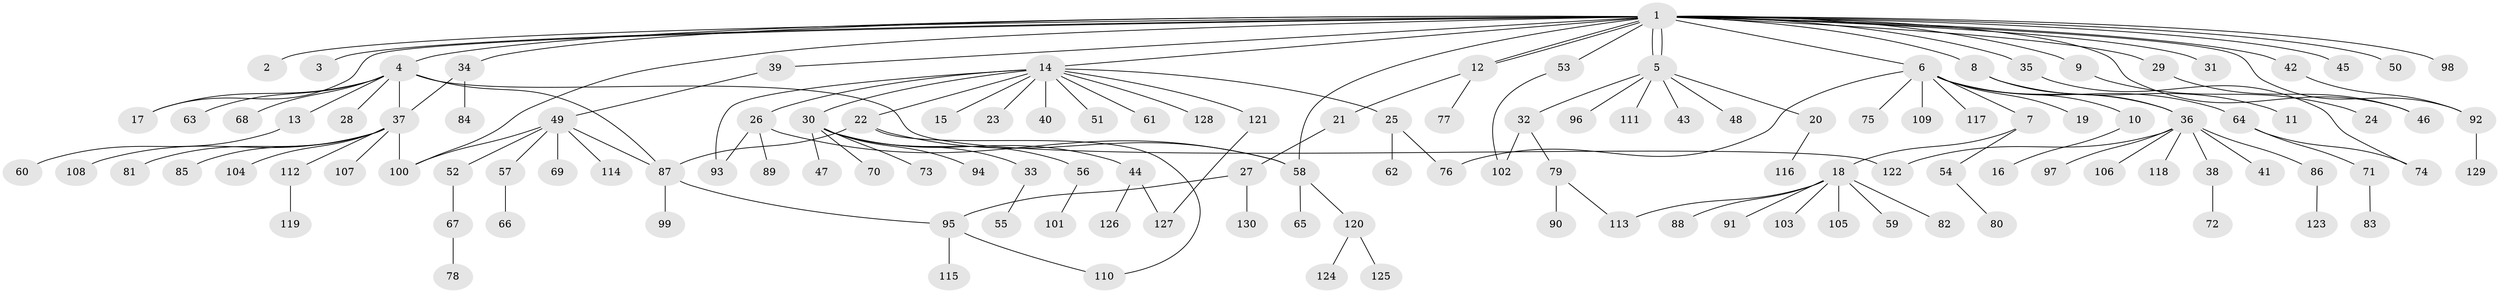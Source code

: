 // Generated by graph-tools (version 1.1) at 2025/14/03/09/25 04:14:46]
// undirected, 130 vertices, 151 edges
graph export_dot {
graph [start="1"]
  node [color=gray90,style=filled];
  1;
  2;
  3;
  4;
  5;
  6;
  7;
  8;
  9;
  10;
  11;
  12;
  13;
  14;
  15;
  16;
  17;
  18;
  19;
  20;
  21;
  22;
  23;
  24;
  25;
  26;
  27;
  28;
  29;
  30;
  31;
  32;
  33;
  34;
  35;
  36;
  37;
  38;
  39;
  40;
  41;
  42;
  43;
  44;
  45;
  46;
  47;
  48;
  49;
  50;
  51;
  52;
  53;
  54;
  55;
  56;
  57;
  58;
  59;
  60;
  61;
  62;
  63;
  64;
  65;
  66;
  67;
  68;
  69;
  70;
  71;
  72;
  73;
  74;
  75;
  76;
  77;
  78;
  79;
  80;
  81;
  82;
  83;
  84;
  85;
  86;
  87;
  88;
  89;
  90;
  91;
  92;
  93;
  94;
  95;
  96;
  97;
  98;
  99;
  100;
  101;
  102;
  103;
  104;
  105;
  106;
  107;
  108;
  109;
  110;
  111;
  112;
  113;
  114;
  115;
  116;
  117;
  118;
  119;
  120;
  121;
  122;
  123;
  124;
  125;
  126;
  127;
  128;
  129;
  130;
  1 -- 2;
  1 -- 3;
  1 -- 4;
  1 -- 5;
  1 -- 5;
  1 -- 6;
  1 -- 8;
  1 -- 9;
  1 -- 12;
  1 -- 12;
  1 -- 14;
  1 -- 17;
  1 -- 29;
  1 -- 31;
  1 -- 34;
  1 -- 35;
  1 -- 39;
  1 -- 42;
  1 -- 45;
  1 -- 46;
  1 -- 50;
  1 -- 53;
  1 -- 58;
  1 -- 92;
  1 -- 98;
  1 -- 100;
  4 -- 13;
  4 -- 17;
  4 -- 28;
  4 -- 37;
  4 -- 63;
  4 -- 68;
  4 -- 87;
  4 -- 122;
  5 -- 20;
  5 -- 32;
  5 -- 43;
  5 -- 48;
  5 -- 96;
  5 -- 111;
  6 -- 7;
  6 -- 10;
  6 -- 19;
  6 -- 36;
  6 -- 64;
  6 -- 75;
  6 -- 76;
  6 -- 109;
  6 -- 117;
  7 -- 18;
  7 -- 54;
  8 -- 11;
  8 -- 36;
  9 -- 24;
  10 -- 16;
  12 -- 21;
  12 -- 77;
  13 -- 60;
  14 -- 15;
  14 -- 22;
  14 -- 23;
  14 -- 25;
  14 -- 26;
  14 -- 30;
  14 -- 40;
  14 -- 51;
  14 -- 61;
  14 -- 93;
  14 -- 121;
  14 -- 128;
  18 -- 59;
  18 -- 82;
  18 -- 88;
  18 -- 91;
  18 -- 103;
  18 -- 105;
  18 -- 113;
  20 -- 116;
  21 -- 27;
  22 -- 58;
  22 -- 87;
  22 -- 110;
  25 -- 62;
  25 -- 76;
  26 -- 58;
  26 -- 89;
  26 -- 93;
  27 -- 95;
  27 -- 130;
  29 -- 46;
  30 -- 33;
  30 -- 44;
  30 -- 47;
  30 -- 56;
  30 -- 70;
  30 -- 73;
  30 -- 94;
  32 -- 79;
  32 -- 102;
  33 -- 55;
  34 -- 37;
  34 -- 84;
  35 -- 74;
  36 -- 38;
  36 -- 41;
  36 -- 86;
  36 -- 97;
  36 -- 106;
  36 -- 118;
  36 -- 122;
  37 -- 81;
  37 -- 85;
  37 -- 100;
  37 -- 104;
  37 -- 107;
  37 -- 108;
  37 -- 112;
  38 -- 72;
  39 -- 49;
  42 -- 92;
  44 -- 126;
  44 -- 127;
  49 -- 52;
  49 -- 57;
  49 -- 69;
  49 -- 87;
  49 -- 100;
  49 -- 114;
  52 -- 67;
  53 -- 102;
  54 -- 80;
  56 -- 101;
  57 -- 66;
  58 -- 65;
  58 -- 120;
  64 -- 71;
  64 -- 74;
  67 -- 78;
  71 -- 83;
  79 -- 90;
  79 -- 113;
  86 -- 123;
  87 -- 95;
  87 -- 99;
  92 -- 129;
  95 -- 110;
  95 -- 115;
  112 -- 119;
  120 -- 124;
  120 -- 125;
  121 -- 127;
}
